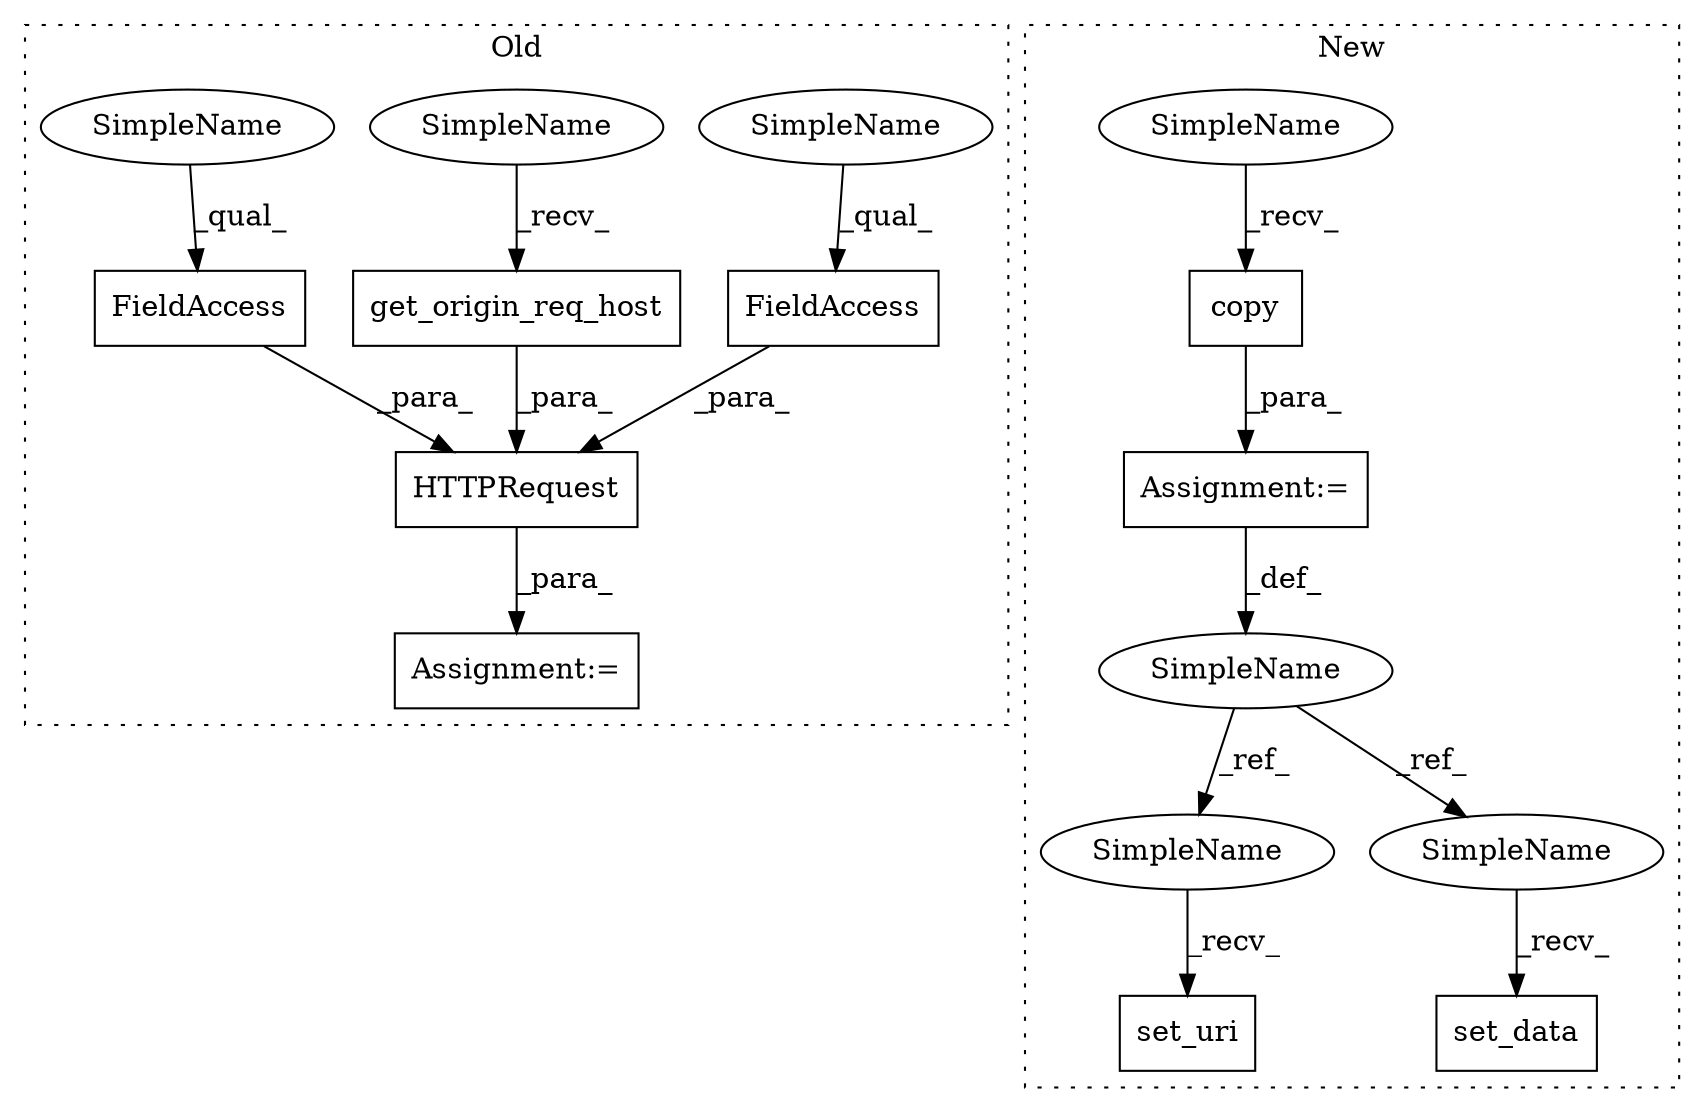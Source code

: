 digraph G {
subgraph cluster0 {
1 [label="get_origin_req_host" a="32" s="1003" l="21" shape="box"];
3 [label="HTTPRequest" a="32" s="949,1045" l="12,1" shape="box"];
4 [label="FieldAccess" a="22" s="979" l="15" shape="box"];
5 [label="FieldAccess" a="22" s="1025" l="20" shape="box"];
8 [label="Assignment:=" a="7" s="948" l="1" shape="box"];
11 [label="SimpleName" a="42" s="1025" l="7" shape="ellipse"];
12 [label="SimpleName" a="42" s="995" l="7" shape="ellipse"];
13 [label="SimpleName" a="42" s="979" l="7" shape="ellipse"];
label = "Old";
style="dotted";
}
subgraph cluster1 {
2 [label="copy" a="32" s="850" l="6" shape="box"];
6 [label="set_uri" a="32" s="870,885" l="8,1" shape="box"];
7 [label="Assignment:=" a="7" s="841" l="1" shape="box"];
9 [label="SimpleName" a="42" s="834" l="7" shape="ellipse"];
10 [label="set_data" a="32" s="900,913" l="9,1" shape="box"];
14 [label="SimpleName" a="42" s="862" l="7" shape="ellipse"];
15 [label="SimpleName" a="42" s="892" l="7" shape="ellipse"];
16 [label="SimpleName" a="42" s="842" l="7" shape="ellipse"];
label = "New";
style="dotted";
}
1 -> 3 [label="_para_"];
2 -> 7 [label="_para_"];
3 -> 8 [label="_para_"];
4 -> 3 [label="_para_"];
5 -> 3 [label="_para_"];
7 -> 9 [label="_def_"];
9 -> 15 [label="_ref_"];
9 -> 14 [label="_ref_"];
11 -> 5 [label="_qual_"];
12 -> 1 [label="_recv_"];
13 -> 4 [label="_qual_"];
14 -> 6 [label="_recv_"];
15 -> 10 [label="_recv_"];
16 -> 2 [label="_recv_"];
}